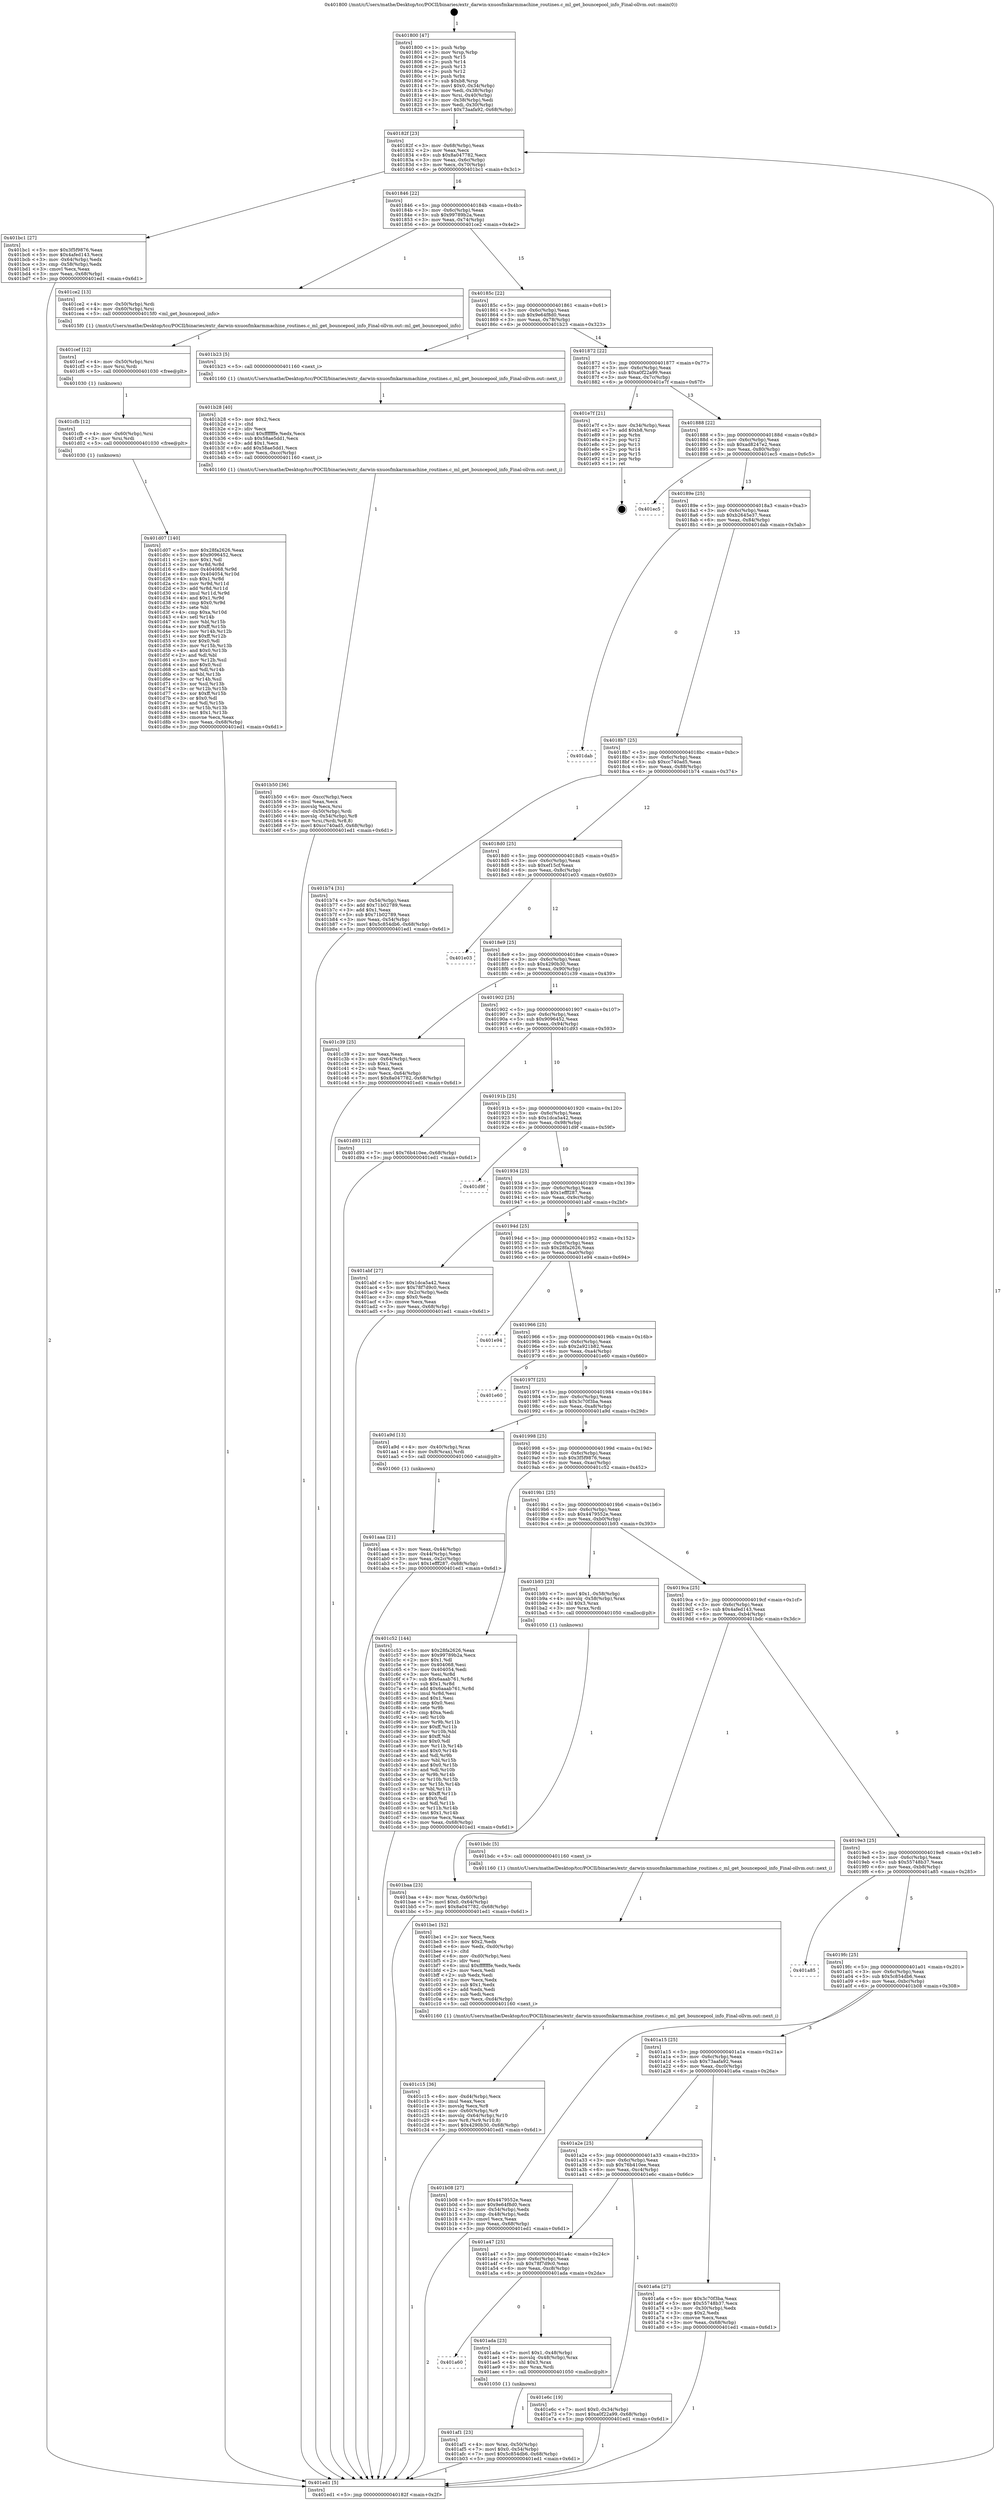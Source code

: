 digraph "0x401800" {
  label = "0x401800 (/mnt/c/Users/mathe/Desktop/tcc/POCII/binaries/extr_darwin-xnuosfmkarmmachine_routines.c_ml_get_bouncepool_info_Final-ollvm.out::main(0))"
  labelloc = "t"
  node[shape=record]

  Entry [label="",width=0.3,height=0.3,shape=circle,fillcolor=black,style=filled]
  "0x40182f" [label="{
     0x40182f [23]\l
     | [instrs]\l
     &nbsp;&nbsp;0x40182f \<+3\>: mov -0x68(%rbp),%eax\l
     &nbsp;&nbsp;0x401832 \<+2\>: mov %eax,%ecx\l
     &nbsp;&nbsp;0x401834 \<+6\>: sub $0x8a047782,%ecx\l
     &nbsp;&nbsp;0x40183a \<+3\>: mov %eax,-0x6c(%rbp)\l
     &nbsp;&nbsp;0x40183d \<+3\>: mov %ecx,-0x70(%rbp)\l
     &nbsp;&nbsp;0x401840 \<+6\>: je 0000000000401bc1 \<main+0x3c1\>\l
  }"]
  "0x401bc1" [label="{
     0x401bc1 [27]\l
     | [instrs]\l
     &nbsp;&nbsp;0x401bc1 \<+5\>: mov $0x3f5f9876,%eax\l
     &nbsp;&nbsp;0x401bc6 \<+5\>: mov $0x4afed143,%ecx\l
     &nbsp;&nbsp;0x401bcb \<+3\>: mov -0x64(%rbp),%edx\l
     &nbsp;&nbsp;0x401bce \<+3\>: cmp -0x58(%rbp),%edx\l
     &nbsp;&nbsp;0x401bd1 \<+3\>: cmovl %ecx,%eax\l
     &nbsp;&nbsp;0x401bd4 \<+3\>: mov %eax,-0x68(%rbp)\l
     &nbsp;&nbsp;0x401bd7 \<+5\>: jmp 0000000000401ed1 \<main+0x6d1\>\l
  }"]
  "0x401846" [label="{
     0x401846 [22]\l
     | [instrs]\l
     &nbsp;&nbsp;0x401846 \<+5\>: jmp 000000000040184b \<main+0x4b\>\l
     &nbsp;&nbsp;0x40184b \<+3\>: mov -0x6c(%rbp),%eax\l
     &nbsp;&nbsp;0x40184e \<+5\>: sub $0x99789b2a,%eax\l
     &nbsp;&nbsp;0x401853 \<+3\>: mov %eax,-0x74(%rbp)\l
     &nbsp;&nbsp;0x401856 \<+6\>: je 0000000000401ce2 \<main+0x4e2\>\l
  }"]
  Exit [label="",width=0.3,height=0.3,shape=circle,fillcolor=black,style=filled,peripheries=2]
  "0x401ce2" [label="{
     0x401ce2 [13]\l
     | [instrs]\l
     &nbsp;&nbsp;0x401ce2 \<+4\>: mov -0x50(%rbp),%rdi\l
     &nbsp;&nbsp;0x401ce6 \<+4\>: mov -0x60(%rbp),%rsi\l
     &nbsp;&nbsp;0x401cea \<+5\>: call 00000000004015f0 \<ml_get_bouncepool_info\>\l
     | [calls]\l
     &nbsp;&nbsp;0x4015f0 \{1\} (/mnt/c/Users/mathe/Desktop/tcc/POCII/binaries/extr_darwin-xnuosfmkarmmachine_routines.c_ml_get_bouncepool_info_Final-ollvm.out::ml_get_bouncepool_info)\l
  }"]
  "0x40185c" [label="{
     0x40185c [22]\l
     | [instrs]\l
     &nbsp;&nbsp;0x40185c \<+5\>: jmp 0000000000401861 \<main+0x61\>\l
     &nbsp;&nbsp;0x401861 \<+3\>: mov -0x6c(%rbp),%eax\l
     &nbsp;&nbsp;0x401864 \<+5\>: sub $0x9e64f8d0,%eax\l
     &nbsp;&nbsp;0x401869 \<+3\>: mov %eax,-0x78(%rbp)\l
     &nbsp;&nbsp;0x40186c \<+6\>: je 0000000000401b23 \<main+0x323\>\l
  }"]
  "0x401d07" [label="{
     0x401d07 [140]\l
     | [instrs]\l
     &nbsp;&nbsp;0x401d07 \<+5\>: mov $0x28fa2626,%eax\l
     &nbsp;&nbsp;0x401d0c \<+5\>: mov $0x9096452,%ecx\l
     &nbsp;&nbsp;0x401d11 \<+2\>: mov $0x1,%dl\l
     &nbsp;&nbsp;0x401d13 \<+3\>: xor %r8d,%r8d\l
     &nbsp;&nbsp;0x401d16 \<+8\>: mov 0x404068,%r9d\l
     &nbsp;&nbsp;0x401d1e \<+8\>: mov 0x404054,%r10d\l
     &nbsp;&nbsp;0x401d26 \<+4\>: sub $0x1,%r8d\l
     &nbsp;&nbsp;0x401d2a \<+3\>: mov %r9d,%r11d\l
     &nbsp;&nbsp;0x401d2d \<+3\>: add %r8d,%r11d\l
     &nbsp;&nbsp;0x401d30 \<+4\>: imul %r11d,%r9d\l
     &nbsp;&nbsp;0x401d34 \<+4\>: and $0x1,%r9d\l
     &nbsp;&nbsp;0x401d38 \<+4\>: cmp $0x0,%r9d\l
     &nbsp;&nbsp;0x401d3c \<+3\>: sete %bl\l
     &nbsp;&nbsp;0x401d3f \<+4\>: cmp $0xa,%r10d\l
     &nbsp;&nbsp;0x401d43 \<+4\>: setl %r14b\l
     &nbsp;&nbsp;0x401d47 \<+3\>: mov %bl,%r15b\l
     &nbsp;&nbsp;0x401d4a \<+4\>: xor $0xff,%r15b\l
     &nbsp;&nbsp;0x401d4e \<+3\>: mov %r14b,%r12b\l
     &nbsp;&nbsp;0x401d51 \<+4\>: xor $0xff,%r12b\l
     &nbsp;&nbsp;0x401d55 \<+3\>: xor $0x0,%dl\l
     &nbsp;&nbsp;0x401d58 \<+3\>: mov %r15b,%r13b\l
     &nbsp;&nbsp;0x401d5b \<+4\>: and $0x0,%r13b\l
     &nbsp;&nbsp;0x401d5f \<+2\>: and %dl,%bl\l
     &nbsp;&nbsp;0x401d61 \<+3\>: mov %r12b,%sil\l
     &nbsp;&nbsp;0x401d64 \<+4\>: and $0x0,%sil\l
     &nbsp;&nbsp;0x401d68 \<+3\>: and %dl,%r14b\l
     &nbsp;&nbsp;0x401d6b \<+3\>: or %bl,%r13b\l
     &nbsp;&nbsp;0x401d6e \<+3\>: or %r14b,%sil\l
     &nbsp;&nbsp;0x401d71 \<+3\>: xor %sil,%r13b\l
     &nbsp;&nbsp;0x401d74 \<+3\>: or %r12b,%r15b\l
     &nbsp;&nbsp;0x401d77 \<+4\>: xor $0xff,%r15b\l
     &nbsp;&nbsp;0x401d7b \<+3\>: or $0x0,%dl\l
     &nbsp;&nbsp;0x401d7e \<+3\>: and %dl,%r15b\l
     &nbsp;&nbsp;0x401d81 \<+3\>: or %r15b,%r13b\l
     &nbsp;&nbsp;0x401d84 \<+4\>: test $0x1,%r13b\l
     &nbsp;&nbsp;0x401d88 \<+3\>: cmovne %ecx,%eax\l
     &nbsp;&nbsp;0x401d8b \<+3\>: mov %eax,-0x68(%rbp)\l
     &nbsp;&nbsp;0x401d8e \<+5\>: jmp 0000000000401ed1 \<main+0x6d1\>\l
  }"]
  "0x401b23" [label="{
     0x401b23 [5]\l
     | [instrs]\l
     &nbsp;&nbsp;0x401b23 \<+5\>: call 0000000000401160 \<next_i\>\l
     | [calls]\l
     &nbsp;&nbsp;0x401160 \{1\} (/mnt/c/Users/mathe/Desktop/tcc/POCII/binaries/extr_darwin-xnuosfmkarmmachine_routines.c_ml_get_bouncepool_info_Final-ollvm.out::next_i)\l
  }"]
  "0x401872" [label="{
     0x401872 [22]\l
     | [instrs]\l
     &nbsp;&nbsp;0x401872 \<+5\>: jmp 0000000000401877 \<main+0x77\>\l
     &nbsp;&nbsp;0x401877 \<+3\>: mov -0x6c(%rbp),%eax\l
     &nbsp;&nbsp;0x40187a \<+5\>: sub $0xa0f22a99,%eax\l
     &nbsp;&nbsp;0x40187f \<+3\>: mov %eax,-0x7c(%rbp)\l
     &nbsp;&nbsp;0x401882 \<+6\>: je 0000000000401e7f \<main+0x67f\>\l
  }"]
  "0x401cfb" [label="{
     0x401cfb [12]\l
     | [instrs]\l
     &nbsp;&nbsp;0x401cfb \<+4\>: mov -0x60(%rbp),%rsi\l
     &nbsp;&nbsp;0x401cff \<+3\>: mov %rsi,%rdi\l
     &nbsp;&nbsp;0x401d02 \<+5\>: call 0000000000401030 \<free@plt\>\l
     | [calls]\l
     &nbsp;&nbsp;0x401030 \{1\} (unknown)\l
  }"]
  "0x401e7f" [label="{
     0x401e7f [21]\l
     | [instrs]\l
     &nbsp;&nbsp;0x401e7f \<+3\>: mov -0x34(%rbp),%eax\l
     &nbsp;&nbsp;0x401e82 \<+7\>: add $0xb8,%rsp\l
     &nbsp;&nbsp;0x401e89 \<+1\>: pop %rbx\l
     &nbsp;&nbsp;0x401e8a \<+2\>: pop %r12\l
     &nbsp;&nbsp;0x401e8c \<+2\>: pop %r13\l
     &nbsp;&nbsp;0x401e8e \<+2\>: pop %r14\l
     &nbsp;&nbsp;0x401e90 \<+2\>: pop %r15\l
     &nbsp;&nbsp;0x401e92 \<+1\>: pop %rbp\l
     &nbsp;&nbsp;0x401e93 \<+1\>: ret\l
  }"]
  "0x401888" [label="{
     0x401888 [22]\l
     | [instrs]\l
     &nbsp;&nbsp;0x401888 \<+5\>: jmp 000000000040188d \<main+0x8d\>\l
     &nbsp;&nbsp;0x40188d \<+3\>: mov -0x6c(%rbp),%eax\l
     &nbsp;&nbsp;0x401890 \<+5\>: sub $0xad8247e2,%eax\l
     &nbsp;&nbsp;0x401895 \<+3\>: mov %eax,-0x80(%rbp)\l
     &nbsp;&nbsp;0x401898 \<+6\>: je 0000000000401ec5 \<main+0x6c5\>\l
  }"]
  "0x401cef" [label="{
     0x401cef [12]\l
     | [instrs]\l
     &nbsp;&nbsp;0x401cef \<+4\>: mov -0x50(%rbp),%rsi\l
     &nbsp;&nbsp;0x401cf3 \<+3\>: mov %rsi,%rdi\l
     &nbsp;&nbsp;0x401cf6 \<+5\>: call 0000000000401030 \<free@plt\>\l
     | [calls]\l
     &nbsp;&nbsp;0x401030 \{1\} (unknown)\l
  }"]
  "0x401ec5" [label="{
     0x401ec5\l
  }", style=dashed]
  "0x40189e" [label="{
     0x40189e [25]\l
     | [instrs]\l
     &nbsp;&nbsp;0x40189e \<+5\>: jmp 00000000004018a3 \<main+0xa3\>\l
     &nbsp;&nbsp;0x4018a3 \<+3\>: mov -0x6c(%rbp),%eax\l
     &nbsp;&nbsp;0x4018a6 \<+5\>: sub $0xb2645e37,%eax\l
     &nbsp;&nbsp;0x4018ab \<+6\>: mov %eax,-0x84(%rbp)\l
     &nbsp;&nbsp;0x4018b1 \<+6\>: je 0000000000401dab \<main+0x5ab\>\l
  }"]
  "0x401c15" [label="{
     0x401c15 [36]\l
     | [instrs]\l
     &nbsp;&nbsp;0x401c15 \<+6\>: mov -0xd4(%rbp),%ecx\l
     &nbsp;&nbsp;0x401c1b \<+3\>: imul %eax,%ecx\l
     &nbsp;&nbsp;0x401c1e \<+3\>: movslq %ecx,%r8\l
     &nbsp;&nbsp;0x401c21 \<+4\>: mov -0x60(%rbp),%r9\l
     &nbsp;&nbsp;0x401c25 \<+4\>: movslq -0x64(%rbp),%r10\l
     &nbsp;&nbsp;0x401c29 \<+4\>: mov %r8,(%r9,%r10,8)\l
     &nbsp;&nbsp;0x401c2d \<+7\>: movl $0x4290b30,-0x68(%rbp)\l
     &nbsp;&nbsp;0x401c34 \<+5\>: jmp 0000000000401ed1 \<main+0x6d1\>\l
  }"]
  "0x401dab" [label="{
     0x401dab\l
  }", style=dashed]
  "0x4018b7" [label="{
     0x4018b7 [25]\l
     | [instrs]\l
     &nbsp;&nbsp;0x4018b7 \<+5\>: jmp 00000000004018bc \<main+0xbc\>\l
     &nbsp;&nbsp;0x4018bc \<+3\>: mov -0x6c(%rbp),%eax\l
     &nbsp;&nbsp;0x4018bf \<+5\>: sub $0xcc740ad5,%eax\l
     &nbsp;&nbsp;0x4018c4 \<+6\>: mov %eax,-0x88(%rbp)\l
     &nbsp;&nbsp;0x4018ca \<+6\>: je 0000000000401b74 \<main+0x374\>\l
  }"]
  "0x401be1" [label="{
     0x401be1 [52]\l
     | [instrs]\l
     &nbsp;&nbsp;0x401be1 \<+2\>: xor %ecx,%ecx\l
     &nbsp;&nbsp;0x401be3 \<+5\>: mov $0x2,%edx\l
     &nbsp;&nbsp;0x401be8 \<+6\>: mov %edx,-0xd0(%rbp)\l
     &nbsp;&nbsp;0x401bee \<+1\>: cltd\l
     &nbsp;&nbsp;0x401bef \<+6\>: mov -0xd0(%rbp),%esi\l
     &nbsp;&nbsp;0x401bf5 \<+2\>: idiv %esi\l
     &nbsp;&nbsp;0x401bf7 \<+6\>: imul $0xfffffffe,%edx,%edx\l
     &nbsp;&nbsp;0x401bfd \<+2\>: mov %ecx,%edi\l
     &nbsp;&nbsp;0x401bff \<+2\>: sub %edx,%edi\l
     &nbsp;&nbsp;0x401c01 \<+2\>: mov %ecx,%edx\l
     &nbsp;&nbsp;0x401c03 \<+3\>: sub $0x1,%edx\l
     &nbsp;&nbsp;0x401c06 \<+2\>: add %edx,%edi\l
     &nbsp;&nbsp;0x401c08 \<+2\>: sub %edi,%ecx\l
     &nbsp;&nbsp;0x401c0a \<+6\>: mov %ecx,-0xd4(%rbp)\l
     &nbsp;&nbsp;0x401c10 \<+5\>: call 0000000000401160 \<next_i\>\l
     | [calls]\l
     &nbsp;&nbsp;0x401160 \{1\} (/mnt/c/Users/mathe/Desktop/tcc/POCII/binaries/extr_darwin-xnuosfmkarmmachine_routines.c_ml_get_bouncepool_info_Final-ollvm.out::next_i)\l
  }"]
  "0x401b74" [label="{
     0x401b74 [31]\l
     | [instrs]\l
     &nbsp;&nbsp;0x401b74 \<+3\>: mov -0x54(%rbp),%eax\l
     &nbsp;&nbsp;0x401b77 \<+5\>: add $0x71b02789,%eax\l
     &nbsp;&nbsp;0x401b7c \<+3\>: add $0x1,%eax\l
     &nbsp;&nbsp;0x401b7f \<+5\>: sub $0x71b02789,%eax\l
     &nbsp;&nbsp;0x401b84 \<+3\>: mov %eax,-0x54(%rbp)\l
     &nbsp;&nbsp;0x401b87 \<+7\>: movl $0x5c854db6,-0x68(%rbp)\l
     &nbsp;&nbsp;0x401b8e \<+5\>: jmp 0000000000401ed1 \<main+0x6d1\>\l
  }"]
  "0x4018d0" [label="{
     0x4018d0 [25]\l
     | [instrs]\l
     &nbsp;&nbsp;0x4018d0 \<+5\>: jmp 00000000004018d5 \<main+0xd5\>\l
     &nbsp;&nbsp;0x4018d5 \<+3\>: mov -0x6c(%rbp),%eax\l
     &nbsp;&nbsp;0x4018d8 \<+5\>: sub $0xef15cf,%eax\l
     &nbsp;&nbsp;0x4018dd \<+6\>: mov %eax,-0x8c(%rbp)\l
     &nbsp;&nbsp;0x4018e3 \<+6\>: je 0000000000401e03 \<main+0x603\>\l
  }"]
  "0x401baa" [label="{
     0x401baa [23]\l
     | [instrs]\l
     &nbsp;&nbsp;0x401baa \<+4\>: mov %rax,-0x60(%rbp)\l
     &nbsp;&nbsp;0x401bae \<+7\>: movl $0x0,-0x64(%rbp)\l
     &nbsp;&nbsp;0x401bb5 \<+7\>: movl $0x8a047782,-0x68(%rbp)\l
     &nbsp;&nbsp;0x401bbc \<+5\>: jmp 0000000000401ed1 \<main+0x6d1\>\l
  }"]
  "0x401e03" [label="{
     0x401e03\l
  }", style=dashed]
  "0x4018e9" [label="{
     0x4018e9 [25]\l
     | [instrs]\l
     &nbsp;&nbsp;0x4018e9 \<+5\>: jmp 00000000004018ee \<main+0xee\>\l
     &nbsp;&nbsp;0x4018ee \<+3\>: mov -0x6c(%rbp),%eax\l
     &nbsp;&nbsp;0x4018f1 \<+5\>: sub $0x4290b30,%eax\l
     &nbsp;&nbsp;0x4018f6 \<+6\>: mov %eax,-0x90(%rbp)\l
     &nbsp;&nbsp;0x4018fc \<+6\>: je 0000000000401c39 \<main+0x439\>\l
  }"]
  "0x401b50" [label="{
     0x401b50 [36]\l
     | [instrs]\l
     &nbsp;&nbsp;0x401b50 \<+6\>: mov -0xcc(%rbp),%ecx\l
     &nbsp;&nbsp;0x401b56 \<+3\>: imul %eax,%ecx\l
     &nbsp;&nbsp;0x401b59 \<+3\>: movslq %ecx,%rsi\l
     &nbsp;&nbsp;0x401b5c \<+4\>: mov -0x50(%rbp),%rdi\l
     &nbsp;&nbsp;0x401b60 \<+4\>: movslq -0x54(%rbp),%r8\l
     &nbsp;&nbsp;0x401b64 \<+4\>: mov %rsi,(%rdi,%r8,8)\l
     &nbsp;&nbsp;0x401b68 \<+7\>: movl $0xcc740ad5,-0x68(%rbp)\l
     &nbsp;&nbsp;0x401b6f \<+5\>: jmp 0000000000401ed1 \<main+0x6d1\>\l
  }"]
  "0x401c39" [label="{
     0x401c39 [25]\l
     | [instrs]\l
     &nbsp;&nbsp;0x401c39 \<+2\>: xor %eax,%eax\l
     &nbsp;&nbsp;0x401c3b \<+3\>: mov -0x64(%rbp),%ecx\l
     &nbsp;&nbsp;0x401c3e \<+3\>: sub $0x1,%eax\l
     &nbsp;&nbsp;0x401c41 \<+2\>: sub %eax,%ecx\l
     &nbsp;&nbsp;0x401c43 \<+3\>: mov %ecx,-0x64(%rbp)\l
     &nbsp;&nbsp;0x401c46 \<+7\>: movl $0x8a047782,-0x68(%rbp)\l
     &nbsp;&nbsp;0x401c4d \<+5\>: jmp 0000000000401ed1 \<main+0x6d1\>\l
  }"]
  "0x401902" [label="{
     0x401902 [25]\l
     | [instrs]\l
     &nbsp;&nbsp;0x401902 \<+5\>: jmp 0000000000401907 \<main+0x107\>\l
     &nbsp;&nbsp;0x401907 \<+3\>: mov -0x6c(%rbp),%eax\l
     &nbsp;&nbsp;0x40190a \<+5\>: sub $0x9096452,%eax\l
     &nbsp;&nbsp;0x40190f \<+6\>: mov %eax,-0x94(%rbp)\l
     &nbsp;&nbsp;0x401915 \<+6\>: je 0000000000401d93 \<main+0x593\>\l
  }"]
  "0x401b28" [label="{
     0x401b28 [40]\l
     | [instrs]\l
     &nbsp;&nbsp;0x401b28 \<+5\>: mov $0x2,%ecx\l
     &nbsp;&nbsp;0x401b2d \<+1\>: cltd\l
     &nbsp;&nbsp;0x401b2e \<+2\>: idiv %ecx\l
     &nbsp;&nbsp;0x401b30 \<+6\>: imul $0xfffffffe,%edx,%ecx\l
     &nbsp;&nbsp;0x401b36 \<+6\>: sub $0x58ae5dd1,%ecx\l
     &nbsp;&nbsp;0x401b3c \<+3\>: add $0x1,%ecx\l
     &nbsp;&nbsp;0x401b3f \<+6\>: add $0x58ae5dd1,%ecx\l
     &nbsp;&nbsp;0x401b45 \<+6\>: mov %ecx,-0xcc(%rbp)\l
     &nbsp;&nbsp;0x401b4b \<+5\>: call 0000000000401160 \<next_i\>\l
     | [calls]\l
     &nbsp;&nbsp;0x401160 \{1\} (/mnt/c/Users/mathe/Desktop/tcc/POCII/binaries/extr_darwin-xnuosfmkarmmachine_routines.c_ml_get_bouncepool_info_Final-ollvm.out::next_i)\l
  }"]
  "0x401d93" [label="{
     0x401d93 [12]\l
     | [instrs]\l
     &nbsp;&nbsp;0x401d93 \<+7\>: movl $0x76b410ee,-0x68(%rbp)\l
     &nbsp;&nbsp;0x401d9a \<+5\>: jmp 0000000000401ed1 \<main+0x6d1\>\l
  }"]
  "0x40191b" [label="{
     0x40191b [25]\l
     | [instrs]\l
     &nbsp;&nbsp;0x40191b \<+5\>: jmp 0000000000401920 \<main+0x120\>\l
     &nbsp;&nbsp;0x401920 \<+3\>: mov -0x6c(%rbp),%eax\l
     &nbsp;&nbsp;0x401923 \<+5\>: sub $0x1dca5a42,%eax\l
     &nbsp;&nbsp;0x401928 \<+6\>: mov %eax,-0x98(%rbp)\l
     &nbsp;&nbsp;0x40192e \<+6\>: je 0000000000401d9f \<main+0x59f\>\l
  }"]
  "0x401af1" [label="{
     0x401af1 [23]\l
     | [instrs]\l
     &nbsp;&nbsp;0x401af1 \<+4\>: mov %rax,-0x50(%rbp)\l
     &nbsp;&nbsp;0x401af5 \<+7\>: movl $0x0,-0x54(%rbp)\l
     &nbsp;&nbsp;0x401afc \<+7\>: movl $0x5c854db6,-0x68(%rbp)\l
     &nbsp;&nbsp;0x401b03 \<+5\>: jmp 0000000000401ed1 \<main+0x6d1\>\l
  }"]
  "0x401d9f" [label="{
     0x401d9f\l
  }", style=dashed]
  "0x401934" [label="{
     0x401934 [25]\l
     | [instrs]\l
     &nbsp;&nbsp;0x401934 \<+5\>: jmp 0000000000401939 \<main+0x139\>\l
     &nbsp;&nbsp;0x401939 \<+3\>: mov -0x6c(%rbp),%eax\l
     &nbsp;&nbsp;0x40193c \<+5\>: sub $0x1efff287,%eax\l
     &nbsp;&nbsp;0x401941 \<+6\>: mov %eax,-0x9c(%rbp)\l
     &nbsp;&nbsp;0x401947 \<+6\>: je 0000000000401abf \<main+0x2bf\>\l
  }"]
  "0x401a60" [label="{
     0x401a60\l
  }", style=dashed]
  "0x401abf" [label="{
     0x401abf [27]\l
     | [instrs]\l
     &nbsp;&nbsp;0x401abf \<+5\>: mov $0x1dca5a42,%eax\l
     &nbsp;&nbsp;0x401ac4 \<+5\>: mov $0x78f7d9c0,%ecx\l
     &nbsp;&nbsp;0x401ac9 \<+3\>: mov -0x2c(%rbp),%edx\l
     &nbsp;&nbsp;0x401acc \<+3\>: cmp $0x0,%edx\l
     &nbsp;&nbsp;0x401acf \<+3\>: cmove %ecx,%eax\l
     &nbsp;&nbsp;0x401ad2 \<+3\>: mov %eax,-0x68(%rbp)\l
     &nbsp;&nbsp;0x401ad5 \<+5\>: jmp 0000000000401ed1 \<main+0x6d1\>\l
  }"]
  "0x40194d" [label="{
     0x40194d [25]\l
     | [instrs]\l
     &nbsp;&nbsp;0x40194d \<+5\>: jmp 0000000000401952 \<main+0x152\>\l
     &nbsp;&nbsp;0x401952 \<+3\>: mov -0x6c(%rbp),%eax\l
     &nbsp;&nbsp;0x401955 \<+5\>: sub $0x28fa2626,%eax\l
     &nbsp;&nbsp;0x40195a \<+6\>: mov %eax,-0xa0(%rbp)\l
     &nbsp;&nbsp;0x401960 \<+6\>: je 0000000000401e94 \<main+0x694\>\l
  }"]
  "0x401ada" [label="{
     0x401ada [23]\l
     | [instrs]\l
     &nbsp;&nbsp;0x401ada \<+7\>: movl $0x1,-0x48(%rbp)\l
     &nbsp;&nbsp;0x401ae1 \<+4\>: movslq -0x48(%rbp),%rax\l
     &nbsp;&nbsp;0x401ae5 \<+4\>: shl $0x3,%rax\l
     &nbsp;&nbsp;0x401ae9 \<+3\>: mov %rax,%rdi\l
     &nbsp;&nbsp;0x401aec \<+5\>: call 0000000000401050 \<malloc@plt\>\l
     | [calls]\l
     &nbsp;&nbsp;0x401050 \{1\} (unknown)\l
  }"]
  "0x401e94" [label="{
     0x401e94\l
  }", style=dashed]
  "0x401966" [label="{
     0x401966 [25]\l
     | [instrs]\l
     &nbsp;&nbsp;0x401966 \<+5\>: jmp 000000000040196b \<main+0x16b\>\l
     &nbsp;&nbsp;0x40196b \<+3\>: mov -0x6c(%rbp),%eax\l
     &nbsp;&nbsp;0x40196e \<+5\>: sub $0x2a921b82,%eax\l
     &nbsp;&nbsp;0x401973 \<+6\>: mov %eax,-0xa4(%rbp)\l
     &nbsp;&nbsp;0x401979 \<+6\>: je 0000000000401e60 \<main+0x660\>\l
  }"]
  "0x401a47" [label="{
     0x401a47 [25]\l
     | [instrs]\l
     &nbsp;&nbsp;0x401a47 \<+5\>: jmp 0000000000401a4c \<main+0x24c\>\l
     &nbsp;&nbsp;0x401a4c \<+3\>: mov -0x6c(%rbp),%eax\l
     &nbsp;&nbsp;0x401a4f \<+5\>: sub $0x78f7d9c0,%eax\l
     &nbsp;&nbsp;0x401a54 \<+6\>: mov %eax,-0xc8(%rbp)\l
     &nbsp;&nbsp;0x401a5a \<+6\>: je 0000000000401ada \<main+0x2da\>\l
  }"]
  "0x401e60" [label="{
     0x401e60\l
  }", style=dashed]
  "0x40197f" [label="{
     0x40197f [25]\l
     | [instrs]\l
     &nbsp;&nbsp;0x40197f \<+5\>: jmp 0000000000401984 \<main+0x184\>\l
     &nbsp;&nbsp;0x401984 \<+3\>: mov -0x6c(%rbp),%eax\l
     &nbsp;&nbsp;0x401987 \<+5\>: sub $0x3c70f3ba,%eax\l
     &nbsp;&nbsp;0x40198c \<+6\>: mov %eax,-0xa8(%rbp)\l
     &nbsp;&nbsp;0x401992 \<+6\>: je 0000000000401a9d \<main+0x29d\>\l
  }"]
  "0x401e6c" [label="{
     0x401e6c [19]\l
     | [instrs]\l
     &nbsp;&nbsp;0x401e6c \<+7\>: movl $0x0,-0x34(%rbp)\l
     &nbsp;&nbsp;0x401e73 \<+7\>: movl $0xa0f22a99,-0x68(%rbp)\l
     &nbsp;&nbsp;0x401e7a \<+5\>: jmp 0000000000401ed1 \<main+0x6d1\>\l
  }"]
  "0x401a9d" [label="{
     0x401a9d [13]\l
     | [instrs]\l
     &nbsp;&nbsp;0x401a9d \<+4\>: mov -0x40(%rbp),%rax\l
     &nbsp;&nbsp;0x401aa1 \<+4\>: mov 0x8(%rax),%rdi\l
     &nbsp;&nbsp;0x401aa5 \<+5\>: call 0000000000401060 \<atoi@plt\>\l
     | [calls]\l
     &nbsp;&nbsp;0x401060 \{1\} (unknown)\l
  }"]
  "0x401998" [label="{
     0x401998 [25]\l
     | [instrs]\l
     &nbsp;&nbsp;0x401998 \<+5\>: jmp 000000000040199d \<main+0x19d\>\l
     &nbsp;&nbsp;0x40199d \<+3\>: mov -0x6c(%rbp),%eax\l
     &nbsp;&nbsp;0x4019a0 \<+5\>: sub $0x3f5f9876,%eax\l
     &nbsp;&nbsp;0x4019a5 \<+6\>: mov %eax,-0xac(%rbp)\l
     &nbsp;&nbsp;0x4019ab \<+6\>: je 0000000000401c52 \<main+0x452\>\l
  }"]
  "0x401aaa" [label="{
     0x401aaa [21]\l
     | [instrs]\l
     &nbsp;&nbsp;0x401aaa \<+3\>: mov %eax,-0x44(%rbp)\l
     &nbsp;&nbsp;0x401aad \<+3\>: mov -0x44(%rbp),%eax\l
     &nbsp;&nbsp;0x401ab0 \<+3\>: mov %eax,-0x2c(%rbp)\l
     &nbsp;&nbsp;0x401ab3 \<+7\>: movl $0x1efff287,-0x68(%rbp)\l
     &nbsp;&nbsp;0x401aba \<+5\>: jmp 0000000000401ed1 \<main+0x6d1\>\l
  }"]
  "0x401c52" [label="{
     0x401c52 [144]\l
     | [instrs]\l
     &nbsp;&nbsp;0x401c52 \<+5\>: mov $0x28fa2626,%eax\l
     &nbsp;&nbsp;0x401c57 \<+5\>: mov $0x99789b2a,%ecx\l
     &nbsp;&nbsp;0x401c5c \<+2\>: mov $0x1,%dl\l
     &nbsp;&nbsp;0x401c5e \<+7\>: mov 0x404068,%esi\l
     &nbsp;&nbsp;0x401c65 \<+7\>: mov 0x404054,%edi\l
     &nbsp;&nbsp;0x401c6c \<+3\>: mov %esi,%r8d\l
     &nbsp;&nbsp;0x401c6f \<+7\>: sub $0x6aaab761,%r8d\l
     &nbsp;&nbsp;0x401c76 \<+4\>: sub $0x1,%r8d\l
     &nbsp;&nbsp;0x401c7a \<+7\>: add $0x6aaab761,%r8d\l
     &nbsp;&nbsp;0x401c81 \<+4\>: imul %r8d,%esi\l
     &nbsp;&nbsp;0x401c85 \<+3\>: and $0x1,%esi\l
     &nbsp;&nbsp;0x401c88 \<+3\>: cmp $0x0,%esi\l
     &nbsp;&nbsp;0x401c8b \<+4\>: sete %r9b\l
     &nbsp;&nbsp;0x401c8f \<+3\>: cmp $0xa,%edi\l
     &nbsp;&nbsp;0x401c92 \<+4\>: setl %r10b\l
     &nbsp;&nbsp;0x401c96 \<+3\>: mov %r9b,%r11b\l
     &nbsp;&nbsp;0x401c99 \<+4\>: xor $0xff,%r11b\l
     &nbsp;&nbsp;0x401c9d \<+3\>: mov %r10b,%bl\l
     &nbsp;&nbsp;0x401ca0 \<+3\>: xor $0xff,%bl\l
     &nbsp;&nbsp;0x401ca3 \<+3\>: xor $0x0,%dl\l
     &nbsp;&nbsp;0x401ca6 \<+3\>: mov %r11b,%r14b\l
     &nbsp;&nbsp;0x401ca9 \<+4\>: and $0x0,%r14b\l
     &nbsp;&nbsp;0x401cad \<+3\>: and %dl,%r9b\l
     &nbsp;&nbsp;0x401cb0 \<+3\>: mov %bl,%r15b\l
     &nbsp;&nbsp;0x401cb3 \<+4\>: and $0x0,%r15b\l
     &nbsp;&nbsp;0x401cb7 \<+3\>: and %dl,%r10b\l
     &nbsp;&nbsp;0x401cba \<+3\>: or %r9b,%r14b\l
     &nbsp;&nbsp;0x401cbd \<+3\>: or %r10b,%r15b\l
     &nbsp;&nbsp;0x401cc0 \<+3\>: xor %r15b,%r14b\l
     &nbsp;&nbsp;0x401cc3 \<+3\>: or %bl,%r11b\l
     &nbsp;&nbsp;0x401cc6 \<+4\>: xor $0xff,%r11b\l
     &nbsp;&nbsp;0x401cca \<+3\>: or $0x0,%dl\l
     &nbsp;&nbsp;0x401ccd \<+3\>: and %dl,%r11b\l
     &nbsp;&nbsp;0x401cd0 \<+3\>: or %r11b,%r14b\l
     &nbsp;&nbsp;0x401cd3 \<+4\>: test $0x1,%r14b\l
     &nbsp;&nbsp;0x401cd7 \<+3\>: cmovne %ecx,%eax\l
     &nbsp;&nbsp;0x401cda \<+3\>: mov %eax,-0x68(%rbp)\l
     &nbsp;&nbsp;0x401cdd \<+5\>: jmp 0000000000401ed1 \<main+0x6d1\>\l
  }"]
  "0x4019b1" [label="{
     0x4019b1 [25]\l
     | [instrs]\l
     &nbsp;&nbsp;0x4019b1 \<+5\>: jmp 00000000004019b6 \<main+0x1b6\>\l
     &nbsp;&nbsp;0x4019b6 \<+3\>: mov -0x6c(%rbp),%eax\l
     &nbsp;&nbsp;0x4019b9 \<+5\>: sub $0x4479552e,%eax\l
     &nbsp;&nbsp;0x4019be \<+6\>: mov %eax,-0xb0(%rbp)\l
     &nbsp;&nbsp;0x4019c4 \<+6\>: je 0000000000401b93 \<main+0x393\>\l
  }"]
  "0x401800" [label="{
     0x401800 [47]\l
     | [instrs]\l
     &nbsp;&nbsp;0x401800 \<+1\>: push %rbp\l
     &nbsp;&nbsp;0x401801 \<+3\>: mov %rsp,%rbp\l
     &nbsp;&nbsp;0x401804 \<+2\>: push %r15\l
     &nbsp;&nbsp;0x401806 \<+2\>: push %r14\l
     &nbsp;&nbsp;0x401808 \<+2\>: push %r13\l
     &nbsp;&nbsp;0x40180a \<+2\>: push %r12\l
     &nbsp;&nbsp;0x40180c \<+1\>: push %rbx\l
     &nbsp;&nbsp;0x40180d \<+7\>: sub $0xb8,%rsp\l
     &nbsp;&nbsp;0x401814 \<+7\>: movl $0x0,-0x34(%rbp)\l
     &nbsp;&nbsp;0x40181b \<+3\>: mov %edi,-0x38(%rbp)\l
     &nbsp;&nbsp;0x40181e \<+4\>: mov %rsi,-0x40(%rbp)\l
     &nbsp;&nbsp;0x401822 \<+3\>: mov -0x38(%rbp),%edi\l
     &nbsp;&nbsp;0x401825 \<+3\>: mov %edi,-0x30(%rbp)\l
     &nbsp;&nbsp;0x401828 \<+7\>: movl $0x73aafa92,-0x68(%rbp)\l
  }"]
  "0x401b93" [label="{
     0x401b93 [23]\l
     | [instrs]\l
     &nbsp;&nbsp;0x401b93 \<+7\>: movl $0x1,-0x58(%rbp)\l
     &nbsp;&nbsp;0x401b9a \<+4\>: movslq -0x58(%rbp),%rax\l
     &nbsp;&nbsp;0x401b9e \<+4\>: shl $0x3,%rax\l
     &nbsp;&nbsp;0x401ba2 \<+3\>: mov %rax,%rdi\l
     &nbsp;&nbsp;0x401ba5 \<+5\>: call 0000000000401050 \<malloc@plt\>\l
     | [calls]\l
     &nbsp;&nbsp;0x401050 \{1\} (unknown)\l
  }"]
  "0x4019ca" [label="{
     0x4019ca [25]\l
     | [instrs]\l
     &nbsp;&nbsp;0x4019ca \<+5\>: jmp 00000000004019cf \<main+0x1cf\>\l
     &nbsp;&nbsp;0x4019cf \<+3\>: mov -0x6c(%rbp),%eax\l
     &nbsp;&nbsp;0x4019d2 \<+5\>: sub $0x4afed143,%eax\l
     &nbsp;&nbsp;0x4019d7 \<+6\>: mov %eax,-0xb4(%rbp)\l
     &nbsp;&nbsp;0x4019dd \<+6\>: je 0000000000401bdc \<main+0x3dc\>\l
  }"]
  "0x401ed1" [label="{
     0x401ed1 [5]\l
     | [instrs]\l
     &nbsp;&nbsp;0x401ed1 \<+5\>: jmp 000000000040182f \<main+0x2f\>\l
  }"]
  "0x401bdc" [label="{
     0x401bdc [5]\l
     | [instrs]\l
     &nbsp;&nbsp;0x401bdc \<+5\>: call 0000000000401160 \<next_i\>\l
     | [calls]\l
     &nbsp;&nbsp;0x401160 \{1\} (/mnt/c/Users/mathe/Desktop/tcc/POCII/binaries/extr_darwin-xnuosfmkarmmachine_routines.c_ml_get_bouncepool_info_Final-ollvm.out::next_i)\l
  }"]
  "0x4019e3" [label="{
     0x4019e3 [25]\l
     | [instrs]\l
     &nbsp;&nbsp;0x4019e3 \<+5\>: jmp 00000000004019e8 \<main+0x1e8\>\l
     &nbsp;&nbsp;0x4019e8 \<+3\>: mov -0x6c(%rbp),%eax\l
     &nbsp;&nbsp;0x4019eb \<+5\>: sub $0x55748b37,%eax\l
     &nbsp;&nbsp;0x4019f0 \<+6\>: mov %eax,-0xb8(%rbp)\l
     &nbsp;&nbsp;0x4019f6 \<+6\>: je 0000000000401a85 \<main+0x285\>\l
  }"]
  "0x401a2e" [label="{
     0x401a2e [25]\l
     | [instrs]\l
     &nbsp;&nbsp;0x401a2e \<+5\>: jmp 0000000000401a33 \<main+0x233\>\l
     &nbsp;&nbsp;0x401a33 \<+3\>: mov -0x6c(%rbp),%eax\l
     &nbsp;&nbsp;0x401a36 \<+5\>: sub $0x76b410ee,%eax\l
     &nbsp;&nbsp;0x401a3b \<+6\>: mov %eax,-0xc4(%rbp)\l
     &nbsp;&nbsp;0x401a41 \<+6\>: je 0000000000401e6c \<main+0x66c\>\l
  }"]
  "0x401a85" [label="{
     0x401a85\l
  }", style=dashed]
  "0x4019fc" [label="{
     0x4019fc [25]\l
     | [instrs]\l
     &nbsp;&nbsp;0x4019fc \<+5\>: jmp 0000000000401a01 \<main+0x201\>\l
     &nbsp;&nbsp;0x401a01 \<+3\>: mov -0x6c(%rbp),%eax\l
     &nbsp;&nbsp;0x401a04 \<+5\>: sub $0x5c854db6,%eax\l
     &nbsp;&nbsp;0x401a09 \<+6\>: mov %eax,-0xbc(%rbp)\l
     &nbsp;&nbsp;0x401a0f \<+6\>: je 0000000000401b08 \<main+0x308\>\l
  }"]
  "0x401a6a" [label="{
     0x401a6a [27]\l
     | [instrs]\l
     &nbsp;&nbsp;0x401a6a \<+5\>: mov $0x3c70f3ba,%eax\l
     &nbsp;&nbsp;0x401a6f \<+5\>: mov $0x55748b37,%ecx\l
     &nbsp;&nbsp;0x401a74 \<+3\>: mov -0x30(%rbp),%edx\l
     &nbsp;&nbsp;0x401a77 \<+3\>: cmp $0x2,%edx\l
     &nbsp;&nbsp;0x401a7a \<+3\>: cmovne %ecx,%eax\l
     &nbsp;&nbsp;0x401a7d \<+3\>: mov %eax,-0x68(%rbp)\l
     &nbsp;&nbsp;0x401a80 \<+5\>: jmp 0000000000401ed1 \<main+0x6d1\>\l
  }"]
  "0x401b08" [label="{
     0x401b08 [27]\l
     | [instrs]\l
     &nbsp;&nbsp;0x401b08 \<+5\>: mov $0x4479552e,%eax\l
     &nbsp;&nbsp;0x401b0d \<+5\>: mov $0x9e64f8d0,%ecx\l
     &nbsp;&nbsp;0x401b12 \<+3\>: mov -0x54(%rbp),%edx\l
     &nbsp;&nbsp;0x401b15 \<+3\>: cmp -0x48(%rbp),%edx\l
     &nbsp;&nbsp;0x401b18 \<+3\>: cmovl %ecx,%eax\l
     &nbsp;&nbsp;0x401b1b \<+3\>: mov %eax,-0x68(%rbp)\l
     &nbsp;&nbsp;0x401b1e \<+5\>: jmp 0000000000401ed1 \<main+0x6d1\>\l
  }"]
  "0x401a15" [label="{
     0x401a15 [25]\l
     | [instrs]\l
     &nbsp;&nbsp;0x401a15 \<+5\>: jmp 0000000000401a1a \<main+0x21a\>\l
     &nbsp;&nbsp;0x401a1a \<+3\>: mov -0x6c(%rbp),%eax\l
     &nbsp;&nbsp;0x401a1d \<+5\>: sub $0x73aafa92,%eax\l
     &nbsp;&nbsp;0x401a22 \<+6\>: mov %eax,-0xc0(%rbp)\l
     &nbsp;&nbsp;0x401a28 \<+6\>: je 0000000000401a6a \<main+0x26a\>\l
  }"]
  Entry -> "0x401800" [label=" 1"]
  "0x40182f" -> "0x401bc1" [label=" 2"]
  "0x40182f" -> "0x401846" [label=" 16"]
  "0x401e7f" -> Exit [label=" 1"]
  "0x401846" -> "0x401ce2" [label=" 1"]
  "0x401846" -> "0x40185c" [label=" 15"]
  "0x401e6c" -> "0x401ed1" [label=" 1"]
  "0x40185c" -> "0x401b23" [label=" 1"]
  "0x40185c" -> "0x401872" [label=" 14"]
  "0x401d93" -> "0x401ed1" [label=" 1"]
  "0x401872" -> "0x401e7f" [label=" 1"]
  "0x401872" -> "0x401888" [label=" 13"]
  "0x401d07" -> "0x401ed1" [label=" 1"]
  "0x401888" -> "0x401ec5" [label=" 0"]
  "0x401888" -> "0x40189e" [label=" 13"]
  "0x401cfb" -> "0x401d07" [label=" 1"]
  "0x40189e" -> "0x401dab" [label=" 0"]
  "0x40189e" -> "0x4018b7" [label=" 13"]
  "0x401cef" -> "0x401cfb" [label=" 1"]
  "0x4018b7" -> "0x401b74" [label=" 1"]
  "0x4018b7" -> "0x4018d0" [label=" 12"]
  "0x401ce2" -> "0x401cef" [label=" 1"]
  "0x4018d0" -> "0x401e03" [label=" 0"]
  "0x4018d0" -> "0x4018e9" [label=" 12"]
  "0x401c52" -> "0x401ed1" [label=" 1"]
  "0x4018e9" -> "0x401c39" [label=" 1"]
  "0x4018e9" -> "0x401902" [label=" 11"]
  "0x401c39" -> "0x401ed1" [label=" 1"]
  "0x401902" -> "0x401d93" [label=" 1"]
  "0x401902" -> "0x40191b" [label=" 10"]
  "0x401c15" -> "0x401ed1" [label=" 1"]
  "0x40191b" -> "0x401d9f" [label=" 0"]
  "0x40191b" -> "0x401934" [label=" 10"]
  "0x401be1" -> "0x401c15" [label=" 1"]
  "0x401934" -> "0x401abf" [label=" 1"]
  "0x401934" -> "0x40194d" [label=" 9"]
  "0x401bdc" -> "0x401be1" [label=" 1"]
  "0x40194d" -> "0x401e94" [label=" 0"]
  "0x40194d" -> "0x401966" [label=" 9"]
  "0x401bc1" -> "0x401ed1" [label=" 2"]
  "0x401966" -> "0x401e60" [label=" 0"]
  "0x401966" -> "0x40197f" [label=" 9"]
  "0x401b93" -> "0x401baa" [label=" 1"]
  "0x40197f" -> "0x401a9d" [label=" 1"]
  "0x40197f" -> "0x401998" [label=" 8"]
  "0x401b74" -> "0x401ed1" [label=" 1"]
  "0x401998" -> "0x401c52" [label=" 1"]
  "0x401998" -> "0x4019b1" [label=" 7"]
  "0x401b28" -> "0x401b50" [label=" 1"]
  "0x4019b1" -> "0x401b93" [label=" 1"]
  "0x4019b1" -> "0x4019ca" [label=" 6"]
  "0x401b23" -> "0x401b28" [label=" 1"]
  "0x4019ca" -> "0x401bdc" [label=" 1"]
  "0x4019ca" -> "0x4019e3" [label=" 5"]
  "0x401b08" -> "0x401ed1" [label=" 2"]
  "0x4019e3" -> "0x401a85" [label=" 0"]
  "0x4019e3" -> "0x4019fc" [label=" 5"]
  "0x401af1" -> "0x401ed1" [label=" 1"]
  "0x4019fc" -> "0x401b08" [label=" 2"]
  "0x4019fc" -> "0x401a15" [label=" 3"]
  "0x401ada" -> "0x401af1" [label=" 1"]
  "0x401a15" -> "0x401a6a" [label=" 1"]
  "0x401a15" -> "0x401a2e" [label=" 2"]
  "0x401a6a" -> "0x401ed1" [label=" 1"]
  "0x401800" -> "0x40182f" [label=" 1"]
  "0x401ed1" -> "0x40182f" [label=" 17"]
  "0x401a9d" -> "0x401aaa" [label=" 1"]
  "0x401aaa" -> "0x401ed1" [label=" 1"]
  "0x401abf" -> "0x401ed1" [label=" 1"]
  "0x401b50" -> "0x401ed1" [label=" 1"]
  "0x401a2e" -> "0x401e6c" [label=" 1"]
  "0x401a2e" -> "0x401a47" [label=" 1"]
  "0x401baa" -> "0x401ed1" [label=" 1"]
  "0x401a47" -> "0x401ada" [label=" 1"]
  "0x401a47" -> "0x401a60" [label=" 0"]
}
